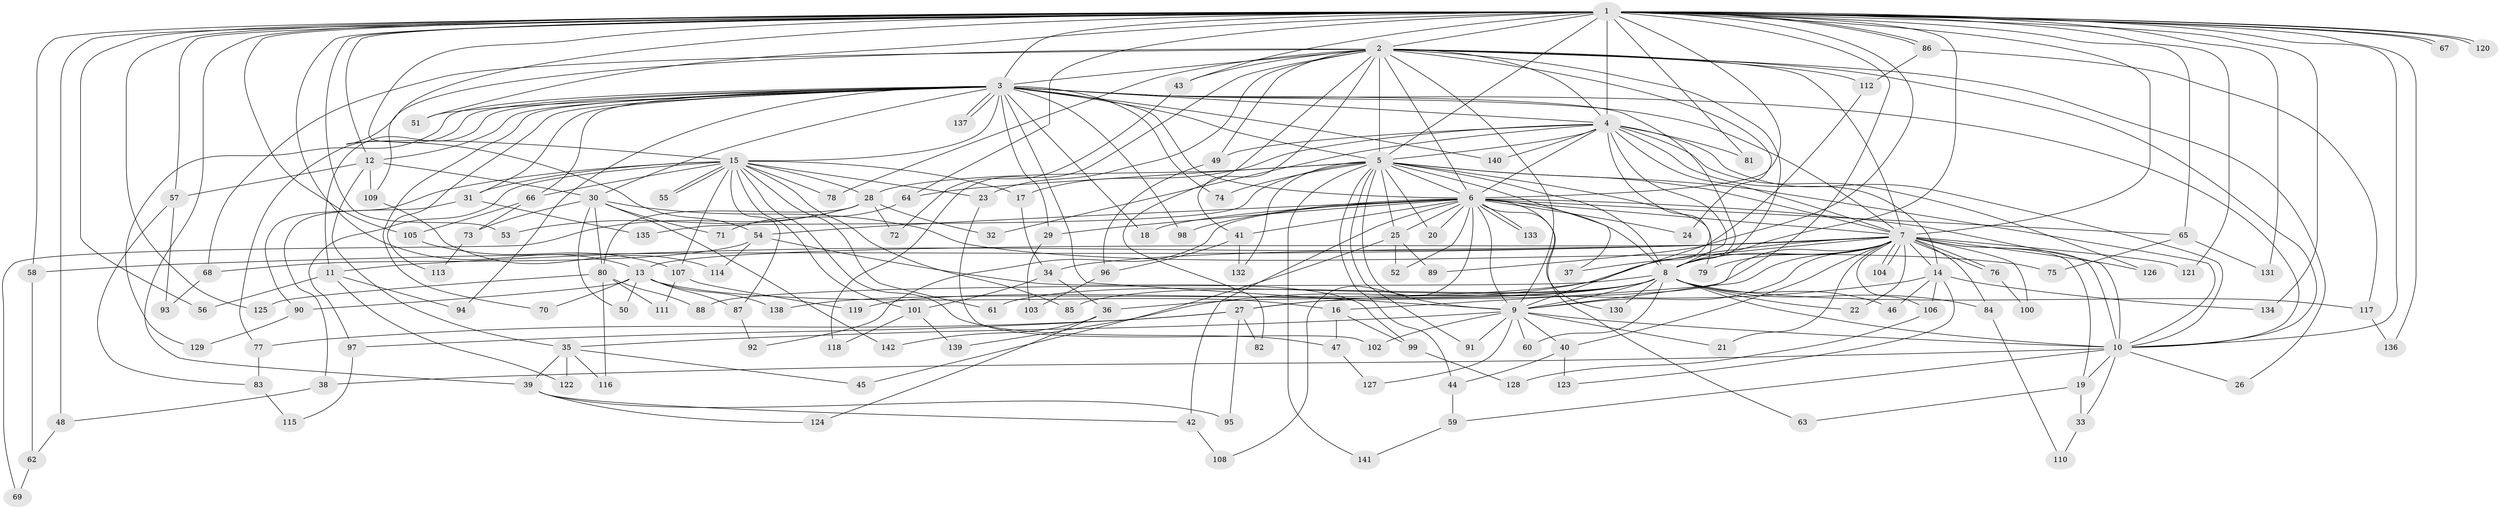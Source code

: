 // Generated by graph-tools (version 1.1) at 2025/49/03/09/25 03:49:30]
// undirected, 142 vertices, 309 edges
graph export_dot {
graph [start="1"]
  node [color=gray90,style=filled];
  1;
  2;
  3;
  4;
  5;
  6;
  7;
  8;
  9;
  10;
  11;
  12;
  13;
  14;
  15;
  16;
  17;
  18;
  19;
  20;
  21;
  22;
  23;
  24;
  25;
  26;
  27;
  28;
  29;
  30;
  31;
  32;
  33;
  34;
  35;
  36;
  37;
  38;
  39;
  40;
  41;
  42;
  43;
  44;
  45;
  46;
  47;
  48;
  49;
  50;
  51;
  52;
  53;
  54;
  55;
  56;
  57;
  58;
  59;
  60;
  61;
  62;
  63;
  64;
  65;
  66;
  67;
  68;
  69;
  70;
  71;
  72;
  73;
  74;
  75;
  76;
  77;
  78;
  79;
  80;
  81;
  82;
  83;
  84;
  85;
  86;
  87;
  88;
  89;
  90;
  91;
  92;
  93;
  94;
  95;
  96;
  97;
  98;
  99;
  100;
  101;
  102;
  103;
  104;
  105;
  106;
  107;
  108;
  109;
  110;
  111;
  112;
  113;
  114;
  115;
  116;
  117;
  118;
  119;
  120;
  121;
  122;
  123;
  124;
  125;
  126;
  127;
  128;
  129;
  130;
  131;
  132;
  133;
  134;
  135;
  136;
  137;
  138;
  139;
  140;
  141;
  142;
  1 -- 2;
  1 -- 3;
  1 -- 4;
  1 -- 5;
  1 -- 6;
  1 -- 7;
  1 -- 8;
  1 -- 9;
  1 -- 10;
  1 -- 12;
  1 -- 13;
  1 -- 15;
  1 -- 39;
  1 -- 43;
  1 -- 48;
  1 -- 51;
  1 -- 53;
  1 -- 54;
  1 -- 56;
  1 -- 57;
  1 -- 58;
  1 -- 64;
  1 -- 65;
  1 -- 67;
  1 -- 67;
  1 -- 81;
  1 -- 86;
  1 -- 86;
  1 -- 89;
  1 -- 105;
  1 -- 120;
  1 -- 120;
  1 -- 121;
  1 -- 125;
  1 -- 131;
  1 -- 134;
  1 -- 136;
  2 -- 3;
  2 -- 4;
  2 -- 5;
  2 -- 6;
  2 -- 7;
  2 -- 8;
  2 -- 9;
  2 -- 10;
  2 -- 23;
  2 -- 24;
  2 -- 26;
  2 -- 41;
  2 -- 43;
  2 -- 49;
  2 -- 68;
  2 -- 78;
  2 -- 82;
  2 -- 109;
  2 -- 112;
  2 -- 118;
  3 -- 4;
  3 -- 5;
  3 -- 6;
  3 -- 7;
  3 -- 8;
  3 -- 9;
  3 -- 10;
  3 -- 11;
  3 -- 12;
  3 -- 15;
  3 -- 18;
  3 -- 29;
  3 -- 30;
  3 -- 31;
  3 -- 51;
  3 -- 66;
  3 -- 70;
  3 -- 74;
  3 -- 77;
  3 -- 94;
  3 -- 98;
  3 -- 113;
  3 -- 129;
  3 -- 137;
  3 -- 137;
  3 -- 140;
  4 -- 5;
  4 -- 6;
  4 -- 7;
  4 -- 8;
  4 -- 9;
  4 -- 10;
  4 -- 14;
  4 -- 17;
  4 -- 32;
  4 -- 49;
  4 -- 81;
  4 -- 126;
  4 -- 140;
  5 -- 6;
  5 -- 7;
  5 -- 8;
  5 -- 9;
  5 -- 10;
  5 -- 20;
  5 -- 25;
  5 -- 28;
  5 -- 37;
  5 -- 44;
  5 -- 64;
  5 -- 74;
  5 -- 79;
  5 -- 91;
  5 -- 132;
  5 -- 135;
  5 -- 141;
  6 -- 7;
  6 -- 8;
  6 -- 9;
  6 -- 10;
  6 -- 18;
  6 -- 20;
  6 -- 24;
  6 -- 25;
  6 -- 29;
  6 -- 41;
  6 -- 42;
  6 -- 52;
  6 -- 54;
  6 -- 63;
  6 -- 65;
  6 -- 92;
  6 -- 98;
  6 -- 108;
  6 -- 130;
  6 -- 133;
  6 -- 133;
  7 -- 8;
  7 -- 9;
  7 -- 10;
  7 -- 11;
  7 -- 13;
  7 -- 14;
  7 -- 16;
  7 -- 19;
  7 -- 21;
  7 -- 22;
  7 -- 27;
  7 -- 34;
  7 -- 37;
  7 -- 40;
  7 -- 58;
  7 -- 76;
  7 -- 76;
  7 -- 79;
  7 -- 84;
  7 -- 100;
  7 -- 104;
  7 -- 104;
  7 -- 106;
  7 -- 121;
  7 -- 126;
  7 -- 138;
  8 -- 9;
  8 -- 10;
  8 -- 22;
  8 -- 36;
  8 -- 46;
  8 -- 60;
  8 -- 61;
  8 -- 84;
  8 -- 85;
  8 -- 88;
  8 -- 117;
  8 -- 119;
  8 -- 130;
  9 -- 10;
  9 -- 21;
  9 -- 35;
  9 -- 40;
  9 -- 60;
  9 -- 91;
  9 -- 102;
  9 -- 127;
  10 -- 19;
  10 -- 26;
  10 -- 33;
  10 -- 38;
  10 -- 59;
  11 -- 56;
  11 -- 94;
  11 -- 122;
  12 -- 30;
  12 -- 35;
  12 -- 57;
  12 -- 109;
  13 -- 16;
  13 -- 50;
  13 -- 70;
  13 -- 87;
  13 -- 90;
  13 -- 138;
  14 -- 27;
  14 -- 46;
  14 -- 106;
  14 -- 123;
  14 -- 134;
  15 -- 17;
  15 -- 23;
  15 -- 28;
  15 -- 31;
  15 -- 47;
  15 -- 55;
  15 -- 55;
  15 -- 61;
  15 -- 66;
  15 -- 78;
  15 -- 85;
  15 -- 87;
  15 -- 90;
  15 -- 97;
  15 -- 101;
  15 -- 107;
  16 -- 47;
  16 -- 99;
  17 -- 34;
  19 -- 33;
  19 -- 63;
  23 -- 102;
  25 -- 45;
  25 -- 52;
  25 -- 89;
  27 -- 77;
  27 -- 82;
  27 -- 95;
  27 -- 97;
  28 -- 32;
  28 -- 53;
  28 -- 69;
  28 -- 72;
  28 -- 80;
  29 -- 103;
  30 -- 50;
  30 -- 71;
  30 -- 73;
  30 -- 75;
  30 -- 80;
  30 -- 142;
  31 -- 38;
  31 -- 135;
  33 -- 110;
  34 -- 36;
  34 -- 101;
  35 -- 39;
  35 -- 45;
  35 -- 116;
  35 -- 122;
  36 -- 124;
  36 -- 142;
  38 -- 48;
  39 -- 42;
  39 -- 95;
  39 -- 124;
  40 -- 44;
  40 -- 123;
  41 -- 96;
  41 -- 132;
  42 -- 108;
  43 -- 72;
  44 -- 59;
  47 -- 127;
  48 -- 62;
  49 -- 96;
  54 -- 68;
  54 -- 99;
  54 -- 114;
  57 -- 83;
  57 -- 93;
  58 -- 62;
  59 -- 141;
  62 -- 69;
  64 -- 71;
  65 -- 75;
  65 -- 131;
  66 -- 73;
  66 -- 105;
  68 -- 93;
  73 -- 113;
  76 -- 100;
  77 -- 83;
  80 -- 88;
  80 -- 111;
  80 -- 116;
  80 -- 125;
  83 -- 115;
  84 -- 110;
  86 -- 112;
  86 -- 117;
  87 -- 92;
  90 -- 129;
  96 -- 103;
  97 -- 115;
  99 -- 128;
  101 -- 118;
  101 -- 139;
  105 -- 107;
  106 -- 128;
  107 -- 111;
  107 -- 119;
  109 -- 114;
  112 -- 139;
  117 -- 136;
}
